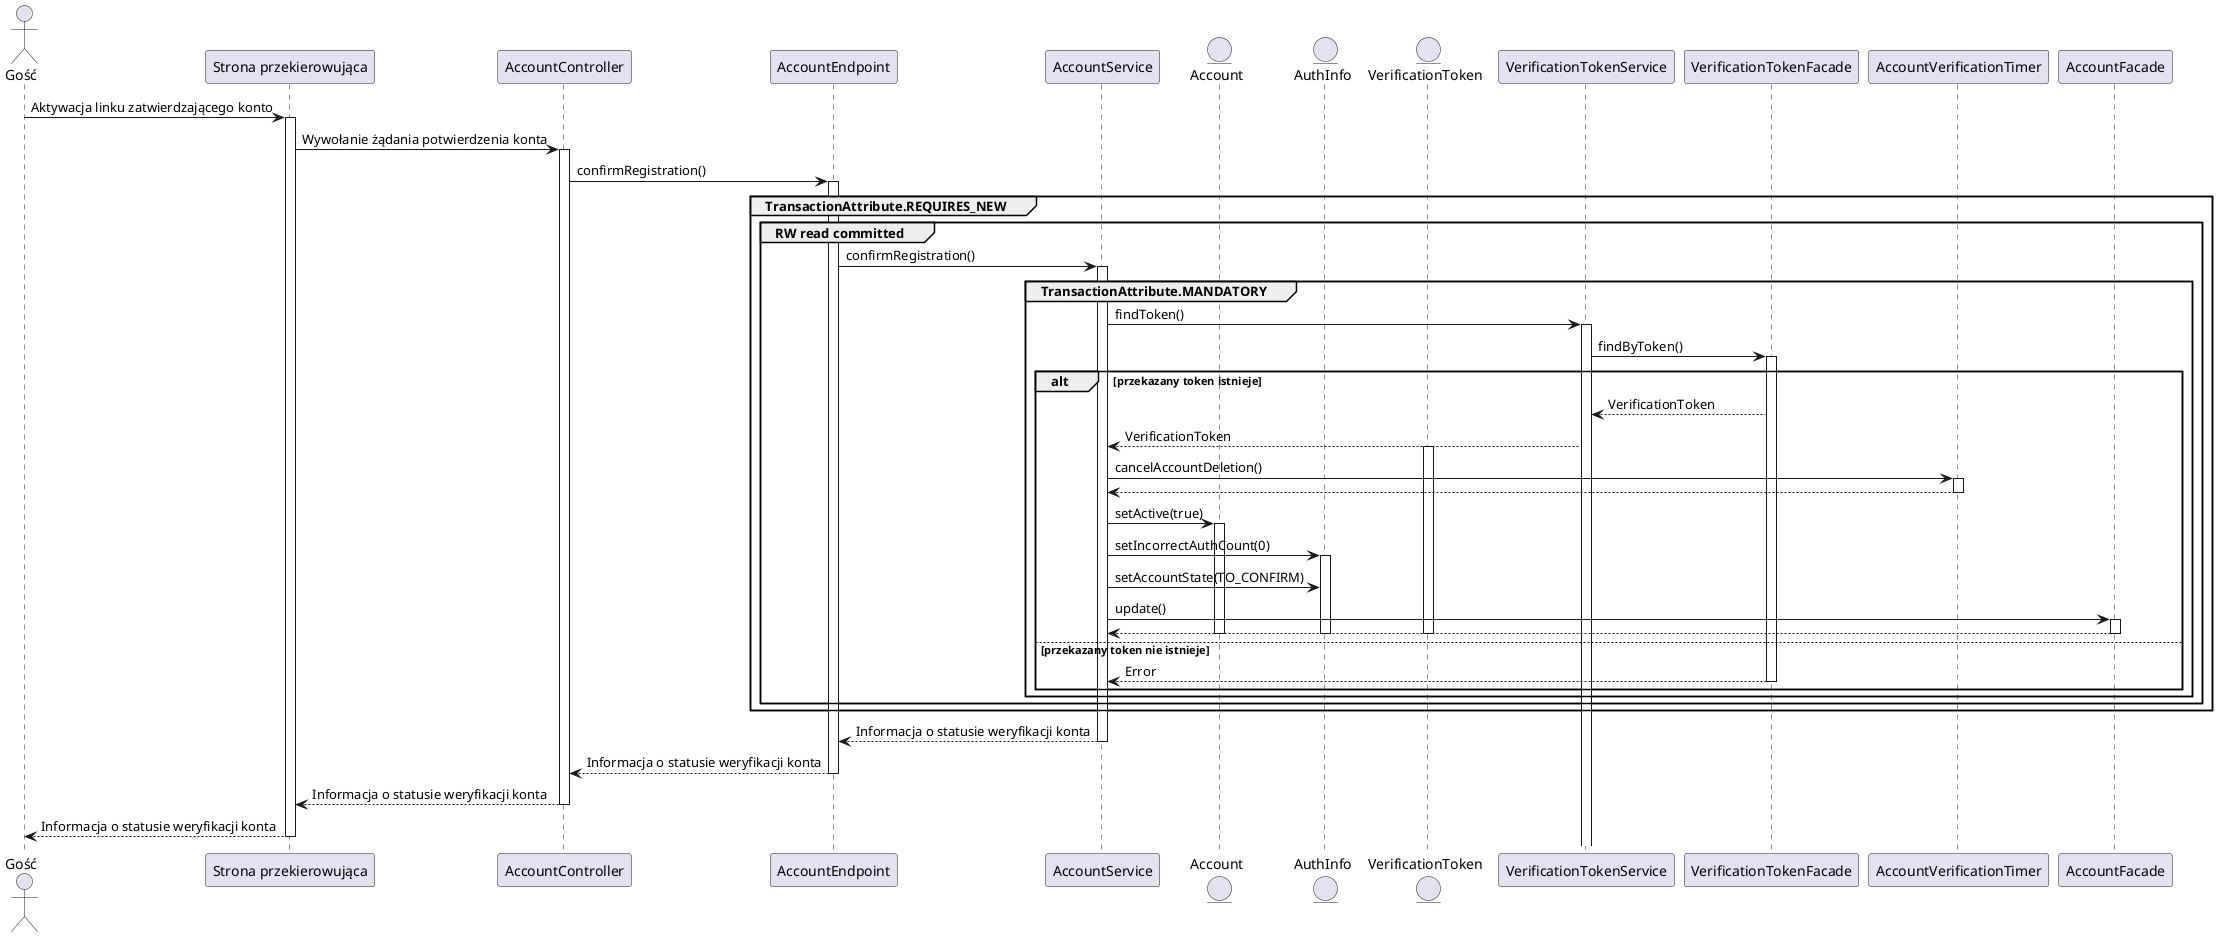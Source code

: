 @startuml
actor Gość
Gość -> "Strona przekierowująca" : Aktywacja linku zatwierdzającego konto
activate "Strona przekierowująca"
"Strona przekierowująca" -> AccountController : Wywołanie żądania potwierdzenia konta
activate AccountController
AccountController -> AccountEndpoint : confirmRegistration()
    activate AccountEndpoint
group TransactionAttribute.REQUIRES_NEW
group RW read committed
    AccountEndpoint -> AccountService : confirmRegistration()
group TransactionAttribute.MANDATORY
    activate AccountService
    entity Account
    entity AuthInfo
    entity VerificationToken
    AccountService -> VerificationTokenService : findToken()
    activate VerificationTokenService
    VerificationTokenService -> VerificationTokenFacade : findByToken()
    alt przekazany token istnieje
        activate VerificationTokenFacade
        VerificationTokenFacade --> VerificationTokenService : VerificationToken
        VerificationTokenService --> AccountService : VerificationToken
        activate VerificationToken
        AccountService -> AccountVerificationTimer : cancelAccountDeletion()
        activate AccountVerificationTimer
        AccountVerificationTimer --> AccountService
        deactivate AccountVerificationTimer
        AccountService -> Account : setActive(true)
        activate Account
        AccountService -> AuthInfo : setIncorrectAuthCount(0)
        activate AuthInfo
        AccountService -> AuthInfo : setAccountState(TO_CONFIRM)
        AccountService -> AccountFacade : update()
        activate AccountFacade
        AccountFacade --> AccountService
        deactivate VerificationToken
        deactivate Account
        deactivate AuthInfo
        deactivate AccountFacade
    else przekazany token nie istnieje
        VerificationTokenFacade --> AccountService : Error
        deactivate VerificationTokenFacade
    end
end
end
end

AccountService --> AccountEndpoint : Informacja o statusie weryfikacji konta
deactivate AccountService
AccountEndpoint --> AccountController : Informacja o statusie weryfikacji konta
deactivate AccountEndpoint
AccountController --> "Strona przekierowująca" : Informacja o statusie weryfikacji konta
deactivate AccountController
"Strona przekierowująca" --> Gość : Informacja o statusie weryfikacji konta
deactivate "Strona przekierowująca"

@enduml